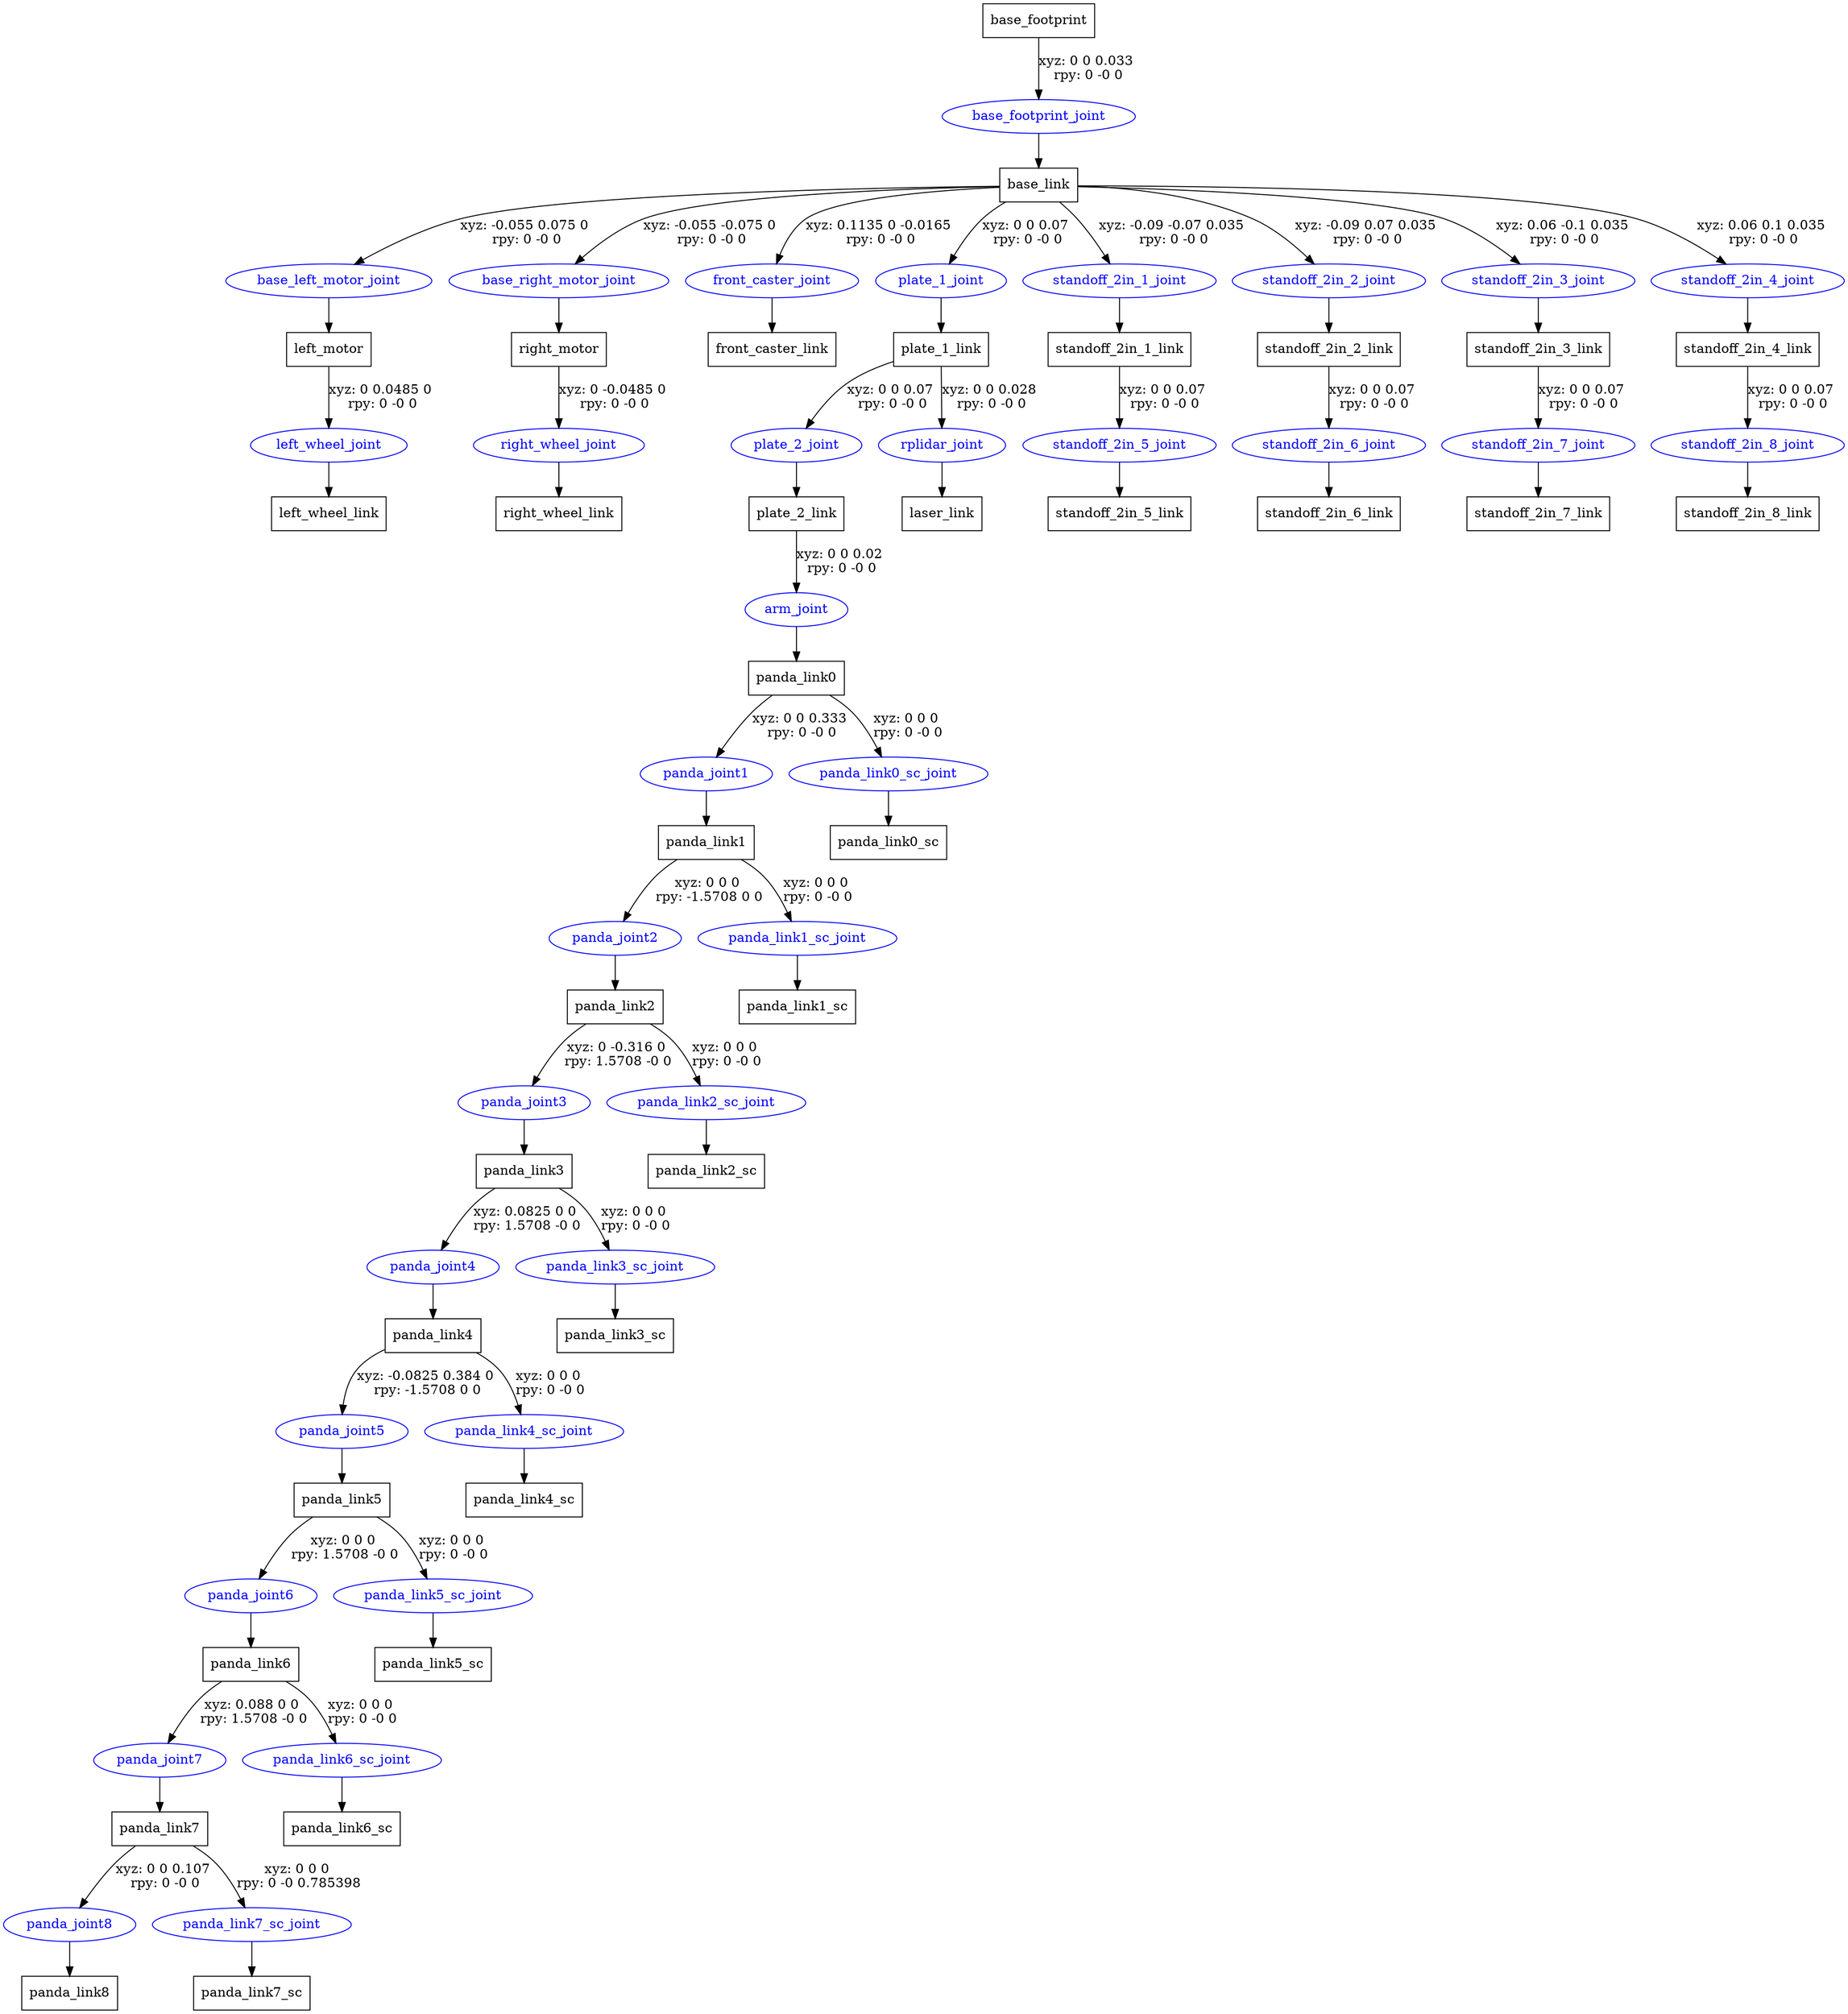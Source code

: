 digraph G {
node [shape=box];
"base_footprint" [label="base_footprint"];
"base_link" [label="base_link"];
"left_motor" [label="left_motor"];
"left_wheel_link" [label="left_wheel_link"];
"right_motor" [label="right_motor"];
"right_wheel_link" [label="right_wheel_link"];
"front_caster_link" [label="front_caster_link"];
"plate_1_link" [label="plate_1_link"];
"plate_2_link" [label="plate_2_link"];
"panda_link0" [label="panda_link0"];
"panda_link1" [label="panda_link1"];
"panda_link2" [label="panda_link2"];
"panda_link3" [label="panda_link3"];
"panda_link4" [label="panda_link4"];
"panda_link5" [label="panda_link5"];
"panda_link6" [label="panda_link6"];
"panda_link7" [label="panda_link7"];
"panda_link8" [label="panda_link8"];
"panda_link7_sc" [label="panda_link7_sc"];
"panda_link6_sc" [label="panda_link6_sc"];
"panda_link5_sc" [label="panda_link5_sc"];
"panda_link4_sc" [label="panda_link4_sc"];
"panda_link3_sc" [label="panda_link3_sc"];
"panda_link2_sc" [label="panda_link2_sc"];
"panda_link1_sc" [label="panda_link1_sc"];
"panda_link0_sc" [label="panda_link0_sc"];
"laser_link" [label="laser_link"];
"standoff_2in_1_link" [label="standoff_2in_1_link"];
"standoff_2in_5_link" [label="standoff_2in_5_link"];
"standoff_2in_2_link" [label="standoff_2in_2_link"];
"standoff_2in_6_link" [label="standoff_2in_6_link"];
"standoff_2in_3_link" [label="standoff_2in_3_link"];
"standoff_2in_7_link" [label="standoff_2in_7_link"];
"standoff_2in_4_link" [label="standoff_2in_4_link"];
"standoff_2in_8_link" [label="standoff_2in_8_link"];
node [shape=ellipse, color=blue, fontcolor=blue];
"base_footprint" -> "base_footprint_joint" [label="xyz: 0 0 0.033 \nrpy: 0 -0 0"]
"base_footprint_joint" -> "base_link"
"base_link" -> "base_left_motor_joint" [label="xyz: -0.055 0.075 0 \nrpy: 0 -0 0"]
"base_left_motor_joint" -> "left_motor"
"left_motor" -> "left_wheel_joint" [label="xyz: 0 0.0485 0 \nrpy: 0 -0 0"]
"left_wheel_joint" -> "left_wheel_link"
"base_link" -> "base_right_motor_joint" [label="xyz: -0.055 -0.075 0 \nrpy: 0 -0 0"]
"base_right_motor_joint" -> "right_motor"
"right_motor" -> "right_wheel_joint" [label="xyz: 0 -0.0485 0 \nrpy: 0 -0 0"]
"right_wheel_joint" -> "right_wheel_link"
"base_link" -> "front_caster_joint" [label="xyz: 0.1135 0 -0.0165 \nrpy: 0 -0 0"]
"front_caster_joint" -> "front_caster_link"
"base_link" -> "plate_1_joint" [label="xyz: 0 0 0.07 \nrpy: 0 -0 0"]
"plate_1_joint" -> "plate_1_link"
"plate_1_link" -> "plate_2_joint" [label="xyz: 0 0 0.07 \nrpy: 0 -0 0"]
"plate_2_joint" -> "plate_2_link"
"plate_2_link" -> "arm_joint" [label="xyz: 0 0 0.02 \nrpy: 0 -0 0"]
"arm_joint" -> "panda_link0"
"panda_link0" -> "panda_joint1" [label="xyz: 0 0 0.333 \nrpy: 0 -0 0"]
"panda_joint1" -> "panda_link1"
"panda_link1" -> "panda_joint2" [label="xyz: 0 0 0 \nrpy: -1.5708 0 0"]
"panda_joint2" -> "panda_link2"
"panda_link2" -> "panda_joint3" [label="xyz: 0 -0.316 0 \nrpy: 1.5708 -0 0"]
"panda_joint3" -> "panda_link3"
"panda_link3" -> "panda_joint4" [label="xyz: 0.0825 0 0 \nrpy: 1.5708 -0 0"]
"panda_joint4" -> "panda_link4"
"panda_link4" -> "panda_joint5" [label="xyz: -0.0825 0.384 0 \nrpy: -1.5708 0 0"]
"panda_joint5" -> "panda_link5"
"panda_link5" -> "panda_joint6" [label="xyz: 0 0 0 \nrpy: 1.5708 -0 0"]
"panda_joint6" -> "panda_link6"
"panda_link6" -> "panda_joint7" [label="xyz: 0.088 0 0 \nrpy: 1.5708 -0 0"]
"panda_joint7" -> "panda_link7"
"panda_link7" -> "panda_joint8" [label="xyz: 0 0 0.107 \nrpy: 0 -0 0"]
"panda_joint8" -> "panda_link8"
"panda_link7" -> "panda_link7_sc_joint" [label="xyz: 0 0 0 \nrpy: 0 -0 0.785398"]
"panda_link7_sc_joint" -> "panda_link7_sc"
"panda_link6" -> "panda_link6_sc_joint" [label="xyz: 0 0 0 \nrpy: 0 -0 0"]
"panda_link6_sc_joint" -> "panda_link6_sc"
"panda_link5" -> "panda_link5_sc_joint" [label="xyz: 0 0 0 \nrpy: 0 -0 0"]
"panda_link5_sc_joint" -> "panda_link5_sc"
"panda_link4" -> "panda_link4_sc_joint" [label="xyz: 0 0 0 \nrpy: 0 -0 0"]
"panda_link4_sc_joint" -> "panda_link4_sc"
"panda_link3" -> "panda_link3_sc_joint" [label="xyz: 0 0 0 \nrpy: 0 -0 0"]
"panda_link3_sc_joint" -> "panda_link3_sc"
"panda_link2" -> "panda_link2_sc_joint" [label="xyz: 0 0 0 \nrpy: 0 -0 0"]
"panda_link2_sc_joint" -> "panda_link2_sc"
"panda_link1" -> "panda_link1_sc_joint" [label="xyz: 0 0 0 \nrpy: 0 -0 0"]
"panda_link1_sc_joint" -> "panda_link1_sc"
"panda_link0" -> "panda_link0_sc_joint" [label="xyz: 0 0 0 \nrpy: 0 -0 0"]
"panda_link0_sc_joint" -> "panda_link0_sc"
"plate_1_link" -> "rplidar_joint" [label="xyz: 0 0 0.028 \nrpy: 0 -0 0"]
"rplidar_joint" -> "laser_link"
"base_link" -> "standoff_2in_1_joint" [label="xyz: -0.09 -0.07 0.035 \nrpy: 0 -0 0"]
"standoff_2in_1_joint" -> "standoff_2in_1_link"
"standoff_2in_1_link" -> "standoff_2in_5_joint" [label="xyz: 0 0 0.07 \nrpy: 0 -0 0"]
"standoff_2in_5_joint" -> "standoff_2in_5_link"
"base_link" -> "standoff_2in_2_joint" [label="xyz: -0.09 0.07 0.035 \nrpy: 0 -0 0"]
"standoff_2in_2_joint" -> "standoff_2in_2_link"
"standoff_2in_2_link" -> "standoff_2in_6_joint" [label="xyz: 0 0 0.07 \nrpy: 0 -0 0"]
"standoff_2in_6_joint" -> "standoff_2in_6_link"
"base_link" -> "standoff_2in_3_joint" [label="xyz: 0.06 -0.1 0.035 \nrpy: 0 -0 0"]
"standoff_2in_3_joint" -> "standoff_2in_3_link"
"standoff_2in_3_link" -> "standoff_2in_7_joint" [label="xyz: 0 0 0.07 \nrpy: 0 -0 0"]
"standoff_2in_7_joint" -> "standoff_2in_7_link"
"base_link" -> "standoff_2in_4_joint" [label="xyz: 0.06 0.1 0.035 \nrpy: 0 -0 0"]
"standoff_2in_4_joint" -> "standoff_2in_4_link"
"standoff_2in_4_link" -> "standoff_2in_8_joint" [label="xyz: 0 0 0.07 \nrpy: 0 -0 0"]
"standoff_2in_8_joint" -> "standoff_2in_8_link"
}
